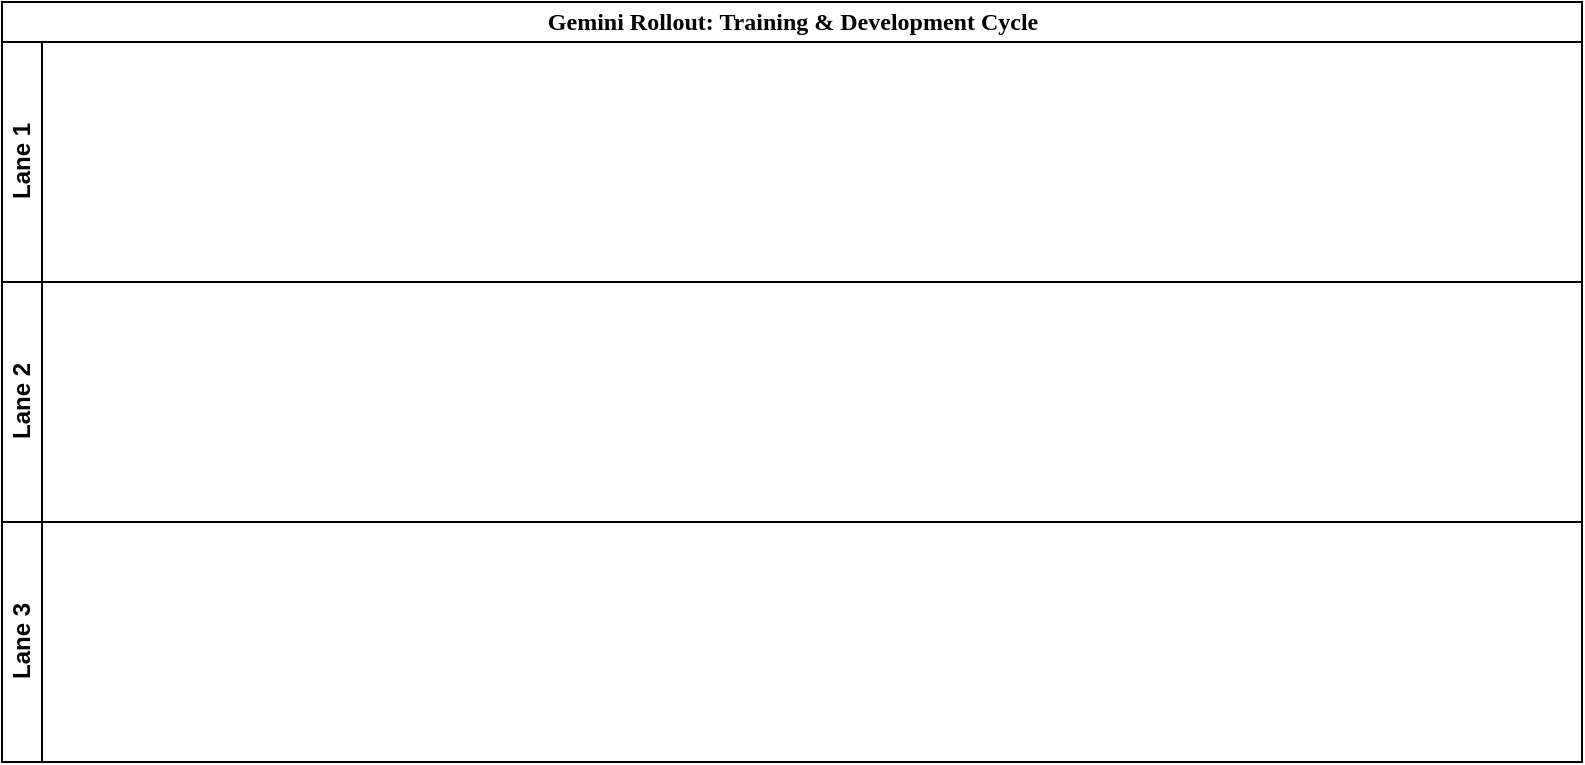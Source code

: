<mxfile version="24.8.3">
  <diagram name="Page-1" id="ZSEqXpm7zEi85FjgitcW">
    <mxGraphModel dx="941" dy="659" grid="1" gridSize="10" guides="1" tooltips="1" connect="1" arrows="1" fold="1" page="1" pageScale="1" pageWidth="827" pageHeight="1169" math="0" shadow="0">
      <root>
        <mxCell id="0" />
        <mxCell id="1" parent="0" />
        <mxCell id="InnFcrdfFy9e5PUdxPg--1" value="Gemini Rollout: Training &amp;amp; Development Cycle" style="swimlane;childLayout=stackLayout;resizeParent=1;resizeParentMax=0;horizontal=1;startSize=20;horizontalStack=0;html=1;fontFamily=Outfit;fontSource=https%3A%2F%2Ffonts.googleapis.com%2Fcss%3Ffamily%3DOutfit;" vertex="1" parent="1">
          <mxGeometry x="40" y="190" width="790" height="380" as="geometry" />
        </mxCell>
        <mxCell id="InnFcrdfFy9e5PUdxPg--2" value="Lane 1" style="swimlane;startSize=20;horizontal=0;html=1;" vertex="1" parent="InnFcrdfFy9e5PUdxPg--1">
          <mxGeometry y="20" width="790" height="120" as="geometry" />
        </mxCell>
        <mxCell id="InnFcrdfFy9e5PUdxPg--3" value="Lane 2" style="swimlane;startSize=20;horizontal=0;html=1;" vertex="1" parent="InnFcrdfFy9e5PUdxPg--1">
          <mxGeometry y="140" width="790" height="120" as="geometry" />
        </mxCell>
        <mxCell id="InnFcrdfFy9e5PUdxPg--4" value="Lane 3" style="swimlane;startSize=20;horizontal=0;html=1;" vertex="1" parent="InnFcrdfFy9e5PUdxPg--1">
          <mxGeometry y="260" width="790" height="120" as="geometry" />
        </mxCell>
      </root>
    </mxGraphModel>
  </diagram>
</mxfile>

